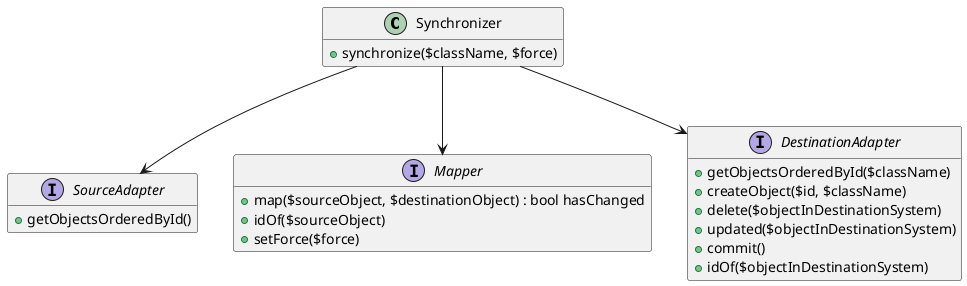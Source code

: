 @startuml

hide empty methods
hide empty fields

class Synchronizer {
    +synchronize($className, $force)
}

interface SourceAdapter {
    +getObjectsOrderedById()
}

interface Mapper {
    +map($sourceObject, $destinationObject) : bool hasChanged
    +idOf($sourceObject)
    +setForce($force)
}

interface DestinationAdapter {
    +getObjectsOrderedById($className)
    +createObject($id, $className)
    +delete($objectInDestinationSystem)
    +updated($objectInDestinationSystem)
    +commit()
    +idOf($objectInDestinationSystem)
}

Synchronizer --> SourceAdapter
Synchronizer --> Mapper
Synchronizer --> DestinationAdapter

@enduml
